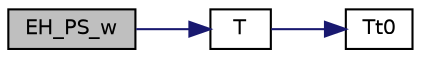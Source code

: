 digraph "EH_PS_w"
{
 // LATEX_PDF_SIZE
  edge [fontname="Helvetica",fontsize="10",labelfontname="Helvetica",labelfontsize="10"];
  node [fontname="Helvetica",fontsize="10",shape=record];
  rankdir="LR";
  Node1 [label="EH_PS_w",height=0.2,width=0.4,color="black", fillcolor="grey75", style="filled", fontcolor="black",tooltip="Compute the Eisentein-Hu approximate wiggle component of linear matter power spectrum."];
  Node1 -> Node2 [color="midnightblue",fontsize="10",style="solid"];
  Node2 [label="T",height=0.2,width=0.4,color="black", fillcolor="white", style="filled",URL="$d7/d78/wnw__split_8c.html#ae73af41bcbfa0911ec17d4ac2d91baa3",tooltip="Compute the total baryon+CDM transfer function."];
  Node2 -> Node3 [color="midnightblue",fontsize="10",style="solid"];
  Node3 [label="Tt0",height=0.2,width=0.4,color="black", fillcolor="white", style="filled",URL="$d7/d78/wnw__split_8c.html#a3afdf7244c6d4a89df91aa101ee1a477",tooltip="Compute ????? AM:EDIT."];
}
